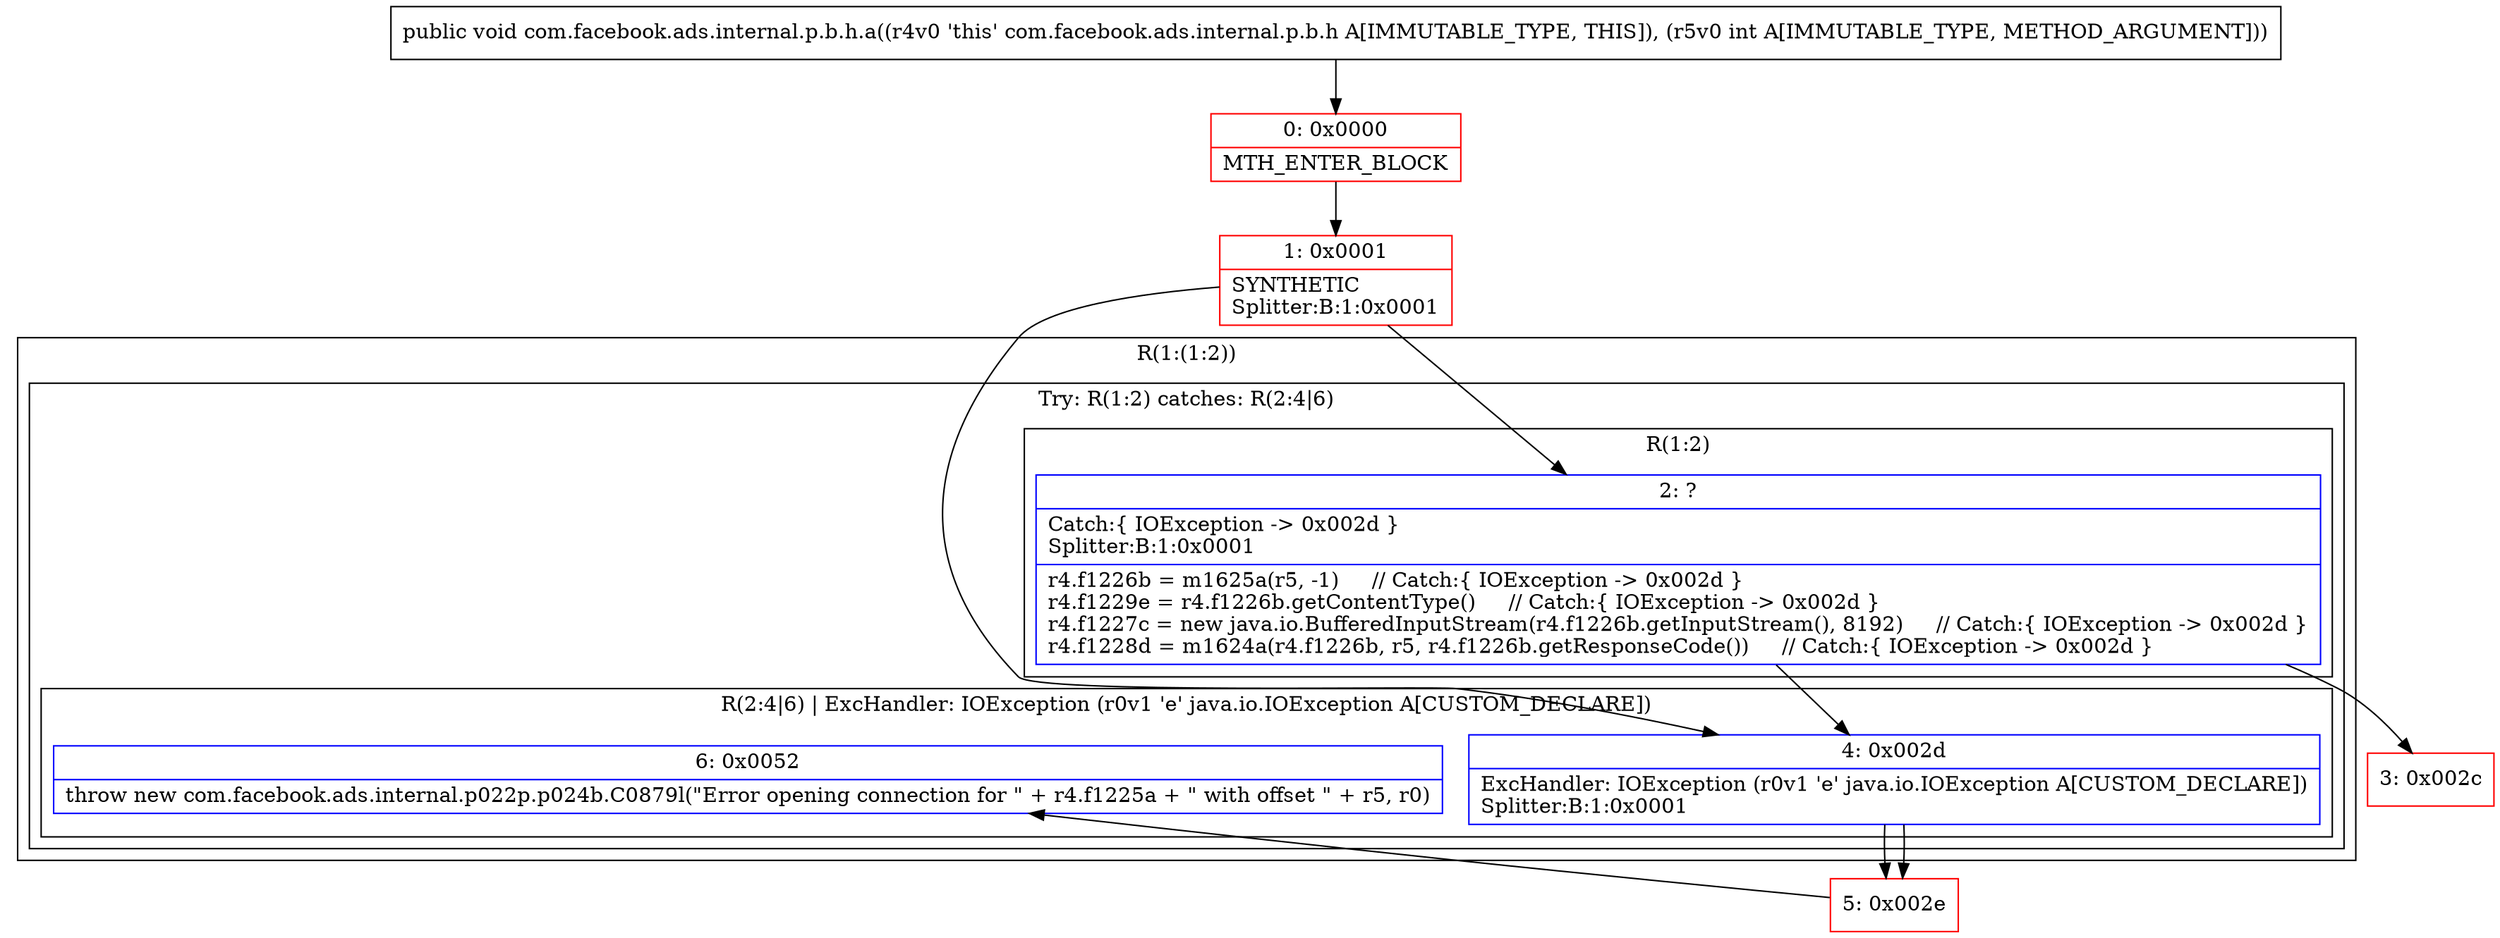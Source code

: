 digraph "CFG forcom.facebook.ads.internal.p.b.h.a(I)V" {
subgraph cluster_Region_23356558 {
label = "R(1:(1:2))";
node [shape=record,color=blue];
subgraph cluster_TryCatchRegion_2084462321 {
label = "Try: R(1:2) catches: R(2:4|6)";
node [shape=record,color=blue];
subgraph cluster_Region_167633608 {
label = "R(1:2)";
node [shape=record,color=blue];
Node_2 [shape=record,label="{2\:\ ?|Catch:\{ IOException \-\> 0x002d \}\lSplitter:B:1:0x0001\l|r4.f1226b = m1625a(r5, \-1)     \/\/ Catch:\{ IOException \-\> 0x002d \}\lr4.f1229e = r4.f1226b.getContentType()     \/\/ Catch:\{ IOException \-\> 0x002d \}\lr4.f1227c = new java.io.BufferedInputStream(r4.f1226b.getInputStream(), 8192)     \/\/ Catch:\{ IOException \-\> 0x002d \}\lr4.f1228d = m1624a(r4.f1226b, r5, r4.f1226b.getResponseCode())     \/\/ Catch:\{ IOException \-\> 0x002d \}\l}"];
}
subgraph cluster_Region_1397306898 {
label = "R(2:4|6) | ExcHandler: IOException (r0v1 'e' java.io.IOException A[CUSTOM_DECLARE])\l";
node [shape=record,color=blue];
Node_4 [shape=record,label="{4\:\ 0x002d|ExcHandler: IOException (r0v1 'e' java.io.IOException A[CUSTOM_DECLARE])\lSplitter:B:1:0x0001\l}"];
Node_6 [shape=record,label="{6\:\ 0x0052|throw new com.facebook.ads.internal.p022p.p024b.C0879l(\"Error opening connection for \" + r4.f1225a + \" with offset \" + r5, r0)\l}"];
}
}
}
subgraph cluster_Region_1397306898 {
label = "R(2:4|6) | ExcHandler: IOException (r0v1 'e' java.io.IOException A[CUSTOM_DECLARE])\l";
node [shape=record,color=blue];
Node_4 [shape=record,label="{4\:\ 0x002d|ExcHandler: IOException (r0v1 'e' java.io.IOException A[CUSTOM_DECLARE])\lSplitter:B:1:0x0001\l}"];
Node_6 [shape=record,label="{6\:\ 0x0052|throw new com.facebook.ads.internal.p022p.p024b.C0879l(\"Error opening connection for \" + r4.f1225a + \" with offset \" + r5, r0)\l}"];
}
Node_0 [shape=record,color=red,label="{0\:\ 0x0000|MTH_ENTER_BLOCK\l}"];
Node_1 [shape=record,color=red,label="{1\:\ 0x0001|SYNTHETIC\lSplitter:B:1:0x0001\l}"];
Node_3 [shape=record,color=red,label="{3\:\ 0x002c}"];
Node_5 [shape=record,color=red,label="{5\:\ 0x002e}"];
MethodNode[shape=record,label="{public void com.facebook.ads.internal.p.b.h.a((r4v0 'this' com.facebook.ads.internal.p.b.h A[IMMUTABLE_TYPE, THIS]), (r5v0 int A[IMMUTABLE_TYPE, METHOD_ARGUMENT])) }"];
MethodNode -> Node_0;
Node_2 -> Node_3;
Node_2 -> Node_4;
Node_4 -> Node_5;
Node_4 -> Node_5;
Node_0 -> Node_1;
Node_1 -> Node_2;
Node_1 -> Node_4;
Node_5 -> Node_6;
}

